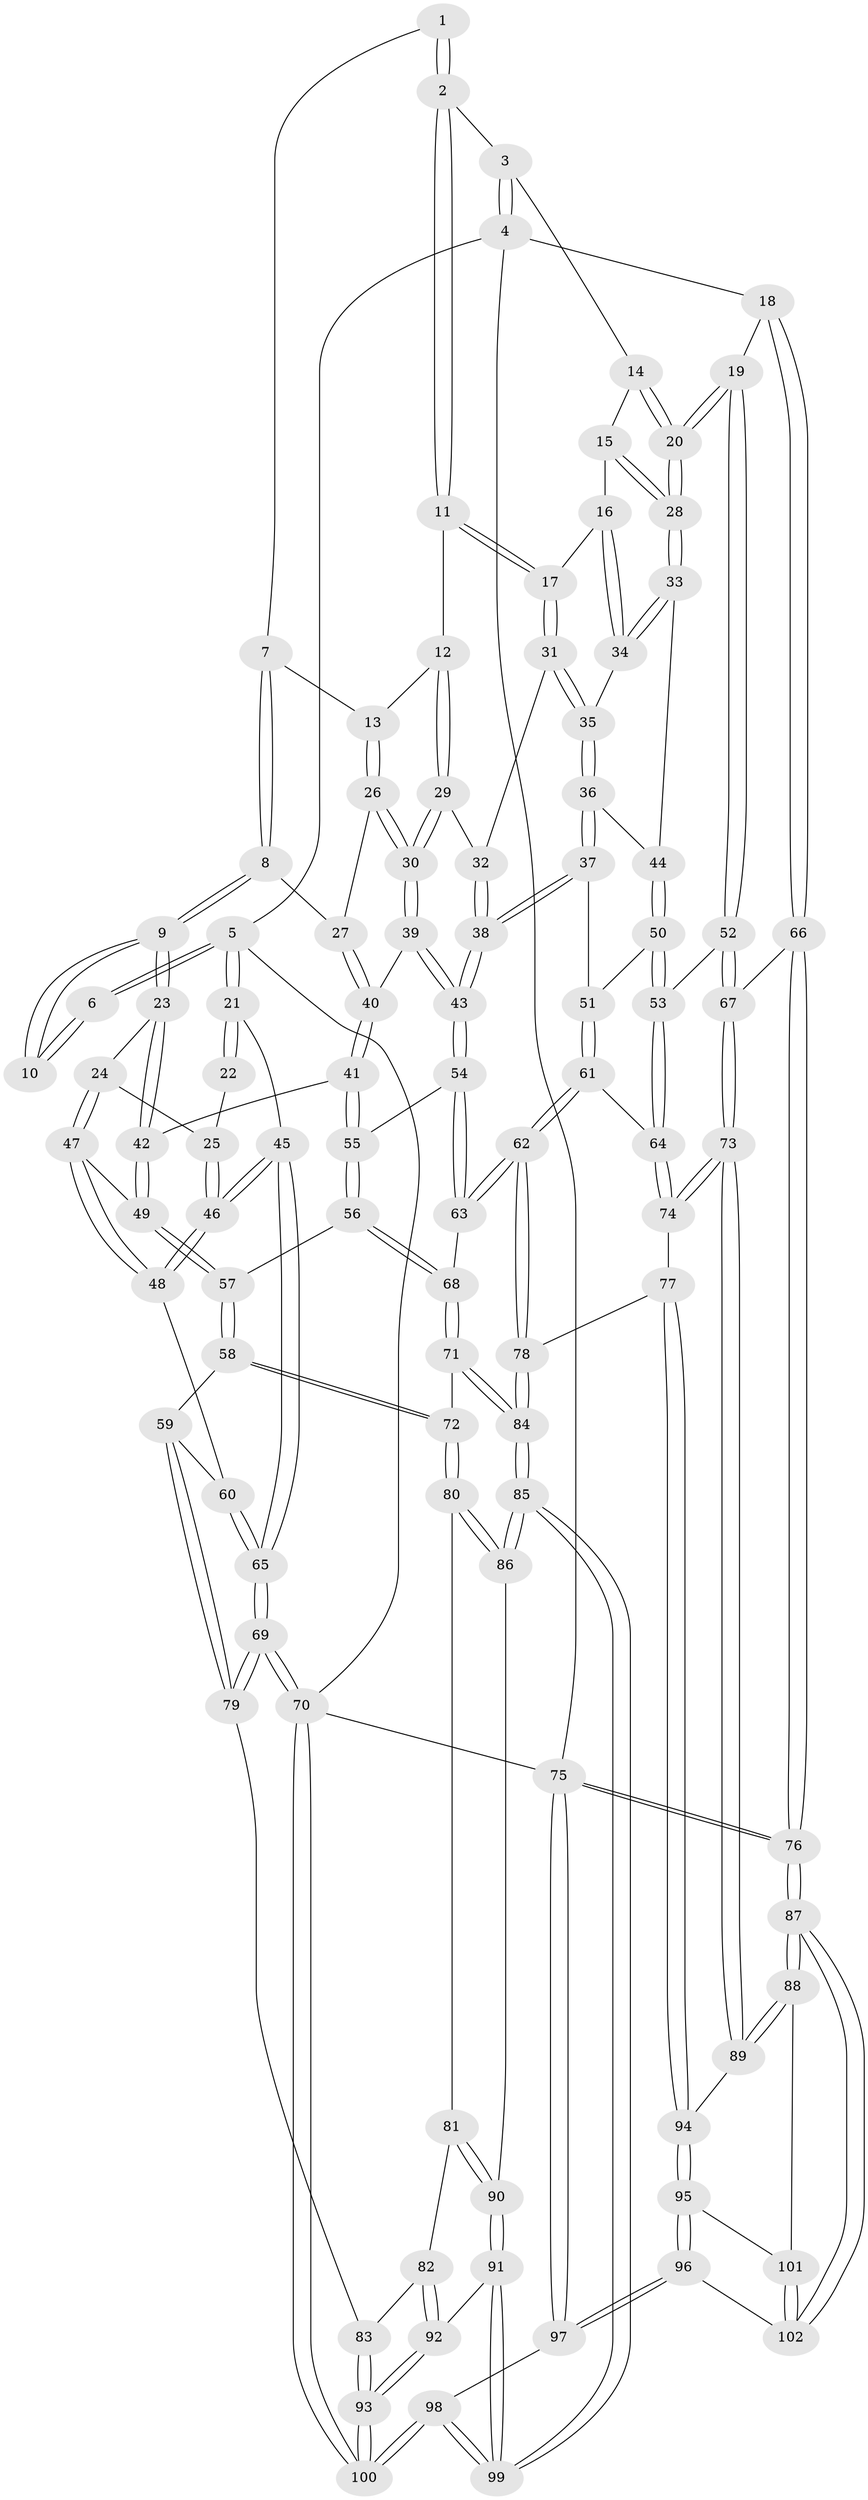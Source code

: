 // Generated by graph-tools (version 1.1) at 2025/38/02/21/25 10:38:58]
// undirected, 102 vertices, 252 edges
graph export_dot {
graph [start="1"]
  node [color=gray90,style=filled];
  1 [pos="+0.4732454684494025+0"];
  2 [pos="+0.5845494262902575+0"];
  3 [pos="+0.8077266700884449+0"];
  4 [pos="+1+0"];
  5 [pos="+0+0"];
  6 [pos="+0.27276488177268093+0"];
  7 [pos="+0.40923188921287434+0.007139577055885679"];
  8 [pos="+0.2884986435491269+0.15107246690079626"];
  9 [pos="+0.24589154246930484+0.161624189634803"];
  10 [pos="+0.20674808662543895+0.04585312845930884"];
  11 [pos="+0.5751254563798763+0.053788079910023226"];
  12 [pos="+0.474344170259734+0.14815703857852106"];
  13 [pos="+0.42329252400055006+0.12218603144630456"];
  14 [pos="+0.8059549659823475+0"];
  15 [pos="+0.726135486666446+0.1300211450231123"];
  16 [pos="+0.6989317328598342+0.15142966691692297"];
  17 [pos="+0.593159965312441+0.12912307273413395"];
  18 [pos="+1+0.20547326565671398"];
  19 [pos="+0.8871770857448894+0.2790393839654042"];
  20 [pos="+0.8460735655441529+0.25279468292601354"];
  21 [pos="+0+0"];
  22 [pos="+0.09863011338186185+0.07538817540716596"];
  23 [pos="+0.22966932954720312+0.192569533111725"];
  24 [pos="+0.08017506794972591+0.18314660408951697"];
  25 [pos="+0.07810440637635743+0.1822356701167117"];
  26 [pos="+0.38948899506149687+0.1689979276369139"];
  27 [pos="+0.3671384549892822+0.17457234711093828"];
  28 [pos="+0.8373838972167366+0.25180867695667886"];
  29 [pos="+0.482212002338699+0.1937568820039873"];
  30 [pos="+0.46643702341457827+0.23065480313448972"];
  31 [pos="+0.5911516047125128+0.14463002038701747"];
  32 [pos="+0.5796023647361609+0.1614309173009792"];
  33 [pos="+0.7692246376795622+0.2620047626247258"];
  34 [pos="+0.6919856454994017+0.21326356847047095"];
  35 [pos="+0.6553238733723263+0.21984696952162594"];
  36 [pos="+0.6409894993179055+0.24609419474767463"];
  37 [pos="+0.5783196806307936+0.328283382329913"];
  38 [pos="+0.548592528956366+0.3256267466577135"];
  39 [pos="+0.47231024490969964+0.29253527345486374"];
  40 [pos="+0.3774308656925379+0.28260246911990317"];
  41 [pos="+0.28156967503198793+0.3143268266900683"];
  42 [pos="+0.24327145454259919+0.2813217659185458"];
  43 [pos="+0.5139434302538795+0.334501000205211"];
  44 [pos="+0.7306162136033483+0.2933018128317715"];
  45 [pos="+0+0.2141096149915331"];
  46 [pos="+0+0.2187761567000079"];
  47 [pos="+0.12028417118243113+0.34396184540471864"];
  48 [pos="+0.1163985136975528+0.34532884412350107"];
  49 [pos="+0.12654209968686908+0.34407217885222885"];
  50 [pos="+0.6896551913187102+0.3338168197844447"];
  51 [pos="+0.6186655002684401+0.3482212767121848"];
  52 [pos="+0.8426082707029104+0.4384902705155039"];
  53 [pos="+0.7928352463884497+0.4489624041116423"];
  54 [pos="+0.48070927827420545+0.4103573626296961"];
  55 [pos="+0.2925814310237256+0.36548058187628224"];
  56 [pos="+0.27748925697456167+0.4437978266909603"];
  57 [pos="+0.20016623241982726+0.473923983892698"];
  58 [pos="+0.14393448593709413+0.5449916628230896"];
  59 [pos="+0.12201584686308312+0.5464814463202199"];
  60 [pos="+0.07017376681297473+0.4097967806742431"];
  61 [pos="+0.6770421183454893+0.5070870067368821"];
  62 [pos="+0.4735524284072932+0.5275638560095274"];
  63 [pos="+0.4715243679824426+0.5255085760420434"];
  64 [pos="+0.6893067181053859+0.5131163081101587"];
  65 [pos="+0+0.441518565540607"];
  66 [pos="+1+0.5176814258328339"];
  67 [pos="+0.9182685303174469+0.5263439478799151"];
  68 [pos="+0.36925854716916245+0.5325544858913134"];
  69 [pos="+0+0.6481078061407509"];
  70 [pos="+0+1"];
  71 [pos="+0.2936832896262929+0.620905856682338"];
  72 [pos="+0.23584144474848895+0.6305951560593047"];
  73 [pos="+0.8257338589144537+0.7193248584706617"];
  74 [pos="+0.7022865658403336+0.58161839473896"];
  75 [pos="+1+1"];
  76 [pos="+1+1"];
  77 [pos="+0.5242382120414895+0.7141287753975871"];
  78 [pos="+0.5165104642873202+0.7117625522417895"];
  79 [pos="+0+0.6511897617582639"];
  80 [pos="+0.2132041569043833+0.6921230796421358"];
  81 [pos="+0.10032041748416413+0.737623535705156"];
  82 [pos="+0.0561033144989644+0.7298520616522566"];
  83 [pos="+0.04295961735924931+0.7248322315447521"];
  84 [pos="+0.41049056876366696+0.778955583787546"];
  85 [pos="+0.3882463358230473+0.8141259595406871"];
  86 [pos="+0.2518150140657157+0.770002371998324"];
  87 [pos="+1+1"];
  88 [pos="+0.8671472311736593+0.7996478608109583"];
  89 [pos="+0.8258292713464049+0.7202221156813171"];
  90 [pos="+0.18062239897755505+0.8319570454476848"];
  91 [pos="+0.17602553625066855+0.8836349145650653"];
  92 [pos="+0.12905421171960652+0.9296944350751151"];
  93 [pos="+0.07079456318607255+1"];
  94 [pos="+0.5610593589462433+0.7419493856619226"];
  95 [pos="+0.6076811651202989+0.8477124456942072"];
  96 [pos="+0.5637863195496391+0.9946967330968328"];
  97 [pos="+0.4578064393902898+1"];
  98 [pos="+0.44628349994978017+1"];
  99 [pos="+0.3796957110247+0.9109898368717134"];
  100 [pos="+0+1"];
  101 [pos="+0.7231794171421299+0.8516687557954965"];
  102 [pos="+0.6828758189459304+0.9529388132664381"];
  1 -- 2;
  1 -- 2;
  1 -- 7;
  2 -- 3;
  2 -- 11;
  2 -- 11;
  3 -- 4;
  3 -- 4;
  3 -- 14;
  4 -- 5;
  4 -- 18;
  4 -- 75;
  5 -- 6;
  5 -- 6;
  5 -- 21;
  5 -- 21;
  5 -- 70;
  6 -- 10;
  6 -- 10;
  7 -- 8;
  7 -- 8;
  7 -- 13;
  8 -- 9;
  8 -- 9;
  8 -- 27;
  9 -- 10;
  9 -- 10;
  9 -- 23;
  9 -- 23;
  11 -- 12;
  11 -- 17;
  11 -- 17;
  12 -- 13;
  12 -- 29;
  12 -- 29;
  13 -- 26;
  13 -- 26;
  14 -- 15;
  14 -- 20;
  14 -- 20;
  15 -- 16;
  15 -- 28;
  15 -- 28;
  16 -- 17;
  16 -- 34;
  16 -- 34;
  17 -- 31;
  17 -- 31;
  18 -- 19;
  18 -- 66;
  18 -- 66;
  19 -- 20;
  19 -- 20;
  19 -- 52;
  19 -- 52;
  20 -- 28;
  20 -- 28;
  21 -- 22;
  21 -- 22;
  21 -- 45;
  22 -- 25;
  23 -- 24;
  23 -- 42;
  23 -- 42;
  24 -- 25;
  24 -- 47;
  24 -- 47;
  25 -- 46;
  25 -- 46;
  26 -- 27;
  26 -- 30;
  26 -- 30;
  27 -- 40;
  27 -- 40;
  28 -- 33;
  28 -- 33;
  29 -- 30;
  29 -- 30;
  29 -- 32;
  30 -- 39;
  30 -- 39;
  31 -- 32;
  31 -- 35;
  31 -- 35;
  32 -- 38;
  32 -- 38;
  33 -- 34;
  33 -- 34;
  33 -- 44;
  34 -- 35;
  35 -- 36;
  35 -- 36;
  36 -- 37;
  36 -- 37;
  36 -- 44;
  37 -- 38;
  37 -- 38;
  37 -- 51;
  38 -- 43;
  38 -- 43;
  39 -- 40;
  39 -- 43;
  39 -- 43;
  40 -- 41;
  40 -- 41;
  41 -- 42;
  41 -- 55;
  41 -- 55;
  42 -- 49;
  42 -- 49;
  43 -- 54;
  43 -- 54;
  44 -- 50;
  44 -- 50;
  45 -- 46;
  45 -- 46;
  45 -- 65;
  45 -- 65;
  46 -- 48;
  46 -- 48;
  47 -- 48;
  47 -- 48;
  47 -- 49;
  48 -- 60;
  49 -- 57;
  49 -- 57;
  50 -- 51;
  50 -- 53;
  50 -- 53;
  51 -- 61;
  51 -- 61;
  52 -- 53;
  52 -- 67;
  52 -- 67;
  53 -- 64;
  53 -- 64;
  54 -- 55;
  54 -- 63;
  54 -- 63;
  55 -- 56;
  55 -- 56;
  56 -- 57;
  56 -- 68;
  56 -- 68;
  57 -- 58;
  57 -- 58;
  58 -- 59;
  58 -- 72;
  58 -- 72;
  59 -- 60;
  59 -- 79;
  59 -- 79;
  60 -- 65;
  60 -- 65;
  61 -- 62;
  61 -- 62;
  61 -- 64;
  62 -- 63;
  62 -- 63;
  62 -- 78;
  62 -- 78;
  63 -- 68;
  64 -- 74;
  64 -- 74;
  65 -- 69;
  65 -- 69;
  66 -- 67;
  66 -- 76;
  66 -- 76;
  67 -- 73;
  67 -- 73;
  68 -- 71;
  68 -- 71;
  69 -- 70;
  69 -- 70;
  69 -- 79;
  69 -- 79;
  70 -- 100;
  70 -- 100;
  70 -- 75;
  71 -- 72;
  71 -- 84;
  71 -- 84;
  72 -- 80;
  72 -- 80;
  73 -- 74;
  73 -- 74;
  73 -- 89;
  73 -- 89;
  74 -- 77;
  75 -- 76;
  75 -- 76;
  75 -- 97;
  75 -- 97;
  76 -- 87;
  76 -- 87;
  77 -- 78;
  77 -- 94;
  77 -- 94;
  78 -- 84;
  78 -- 84;
  79 -- 83;
  80 -- 81;
  80 -- 86;
  80 -- 86;
  81 -- 82;
  81 -- 90;
  81 -- 90;
  82 -- 83;
  82 -- 92;
  82 -- 92;
  83 -- 93;
  83 -- 93;
  84 -- 85;
  84 -- 85;
  85 -- 86;
  85 -- 86;
  85 -- 99;
  85 -- 99;
  86 -- 90;
  87 -- 88;
  87 -- 88;
  87 -- 102;
  87 -- 102;
  88 -- 89;
  88 -- 89;
  88 -- 101;
  89 -- 94;
  90 -- 91;
  90 -- 91;
  91 -- 92;
  91 -- 99;
  91 -- 99;
  92 -- 93;
  92 -- 93;
  93 -- 100;
  93 -- 100;
  94 -- 95;
  94 -- 95;
  95 -- 96;
  95 -- 96;
  95 -- 101;
  96 -- 97;
  96 -- 97;
  96 -- 102;
  97 -- 98;
  98 -- 99;
  98 -- 99;
  98 -- 100;
  98 -- 100;
  101 -- 102;
  101 -- 102;
}
